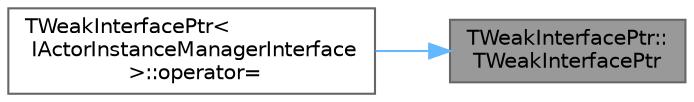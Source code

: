 digraph "TWeakInterfacePtr::TWeakInterfacePtr"
{
 // INTERACTIVE_SVG=YES
 // LATEX_PDF_SIZE
  bgcolor="transparent";
  edge [fontname=Helvetica,fontsize=10,labelfontname=Helvetica,labelfontsize=10];
  node [fontname=Helvetica,fontsize=10,shape=box,height=0.2,width=0.4];
  rankdir="RL";
  Node1 [id="Node000001",label="TWeakInterfacePtr::\lTWeakInterfacePtr",height=0.2,width=0.4,color="gray40", fillcolor="grey60", style="filled", fontcolor="black",tooltip=" "];
  Node1 -> Node2 [id="edge1_Node000001_Node000002",dir="back",color="steelblue1",style="solid",tooltip=" "];
  Node2 [id="Node000002",label="TWeakInterfacePtr\<\l IActorInstanceManagerInterface\l \>::operator=",height=0.2,width=0.4,color="grey40", fillcolor="white", style="filled",URL="$d6/d5b/structTWeakInterfacePtr.html#a5359387108ab0a9f96f8c54dbe3a98df",tooltip=" "];
}
